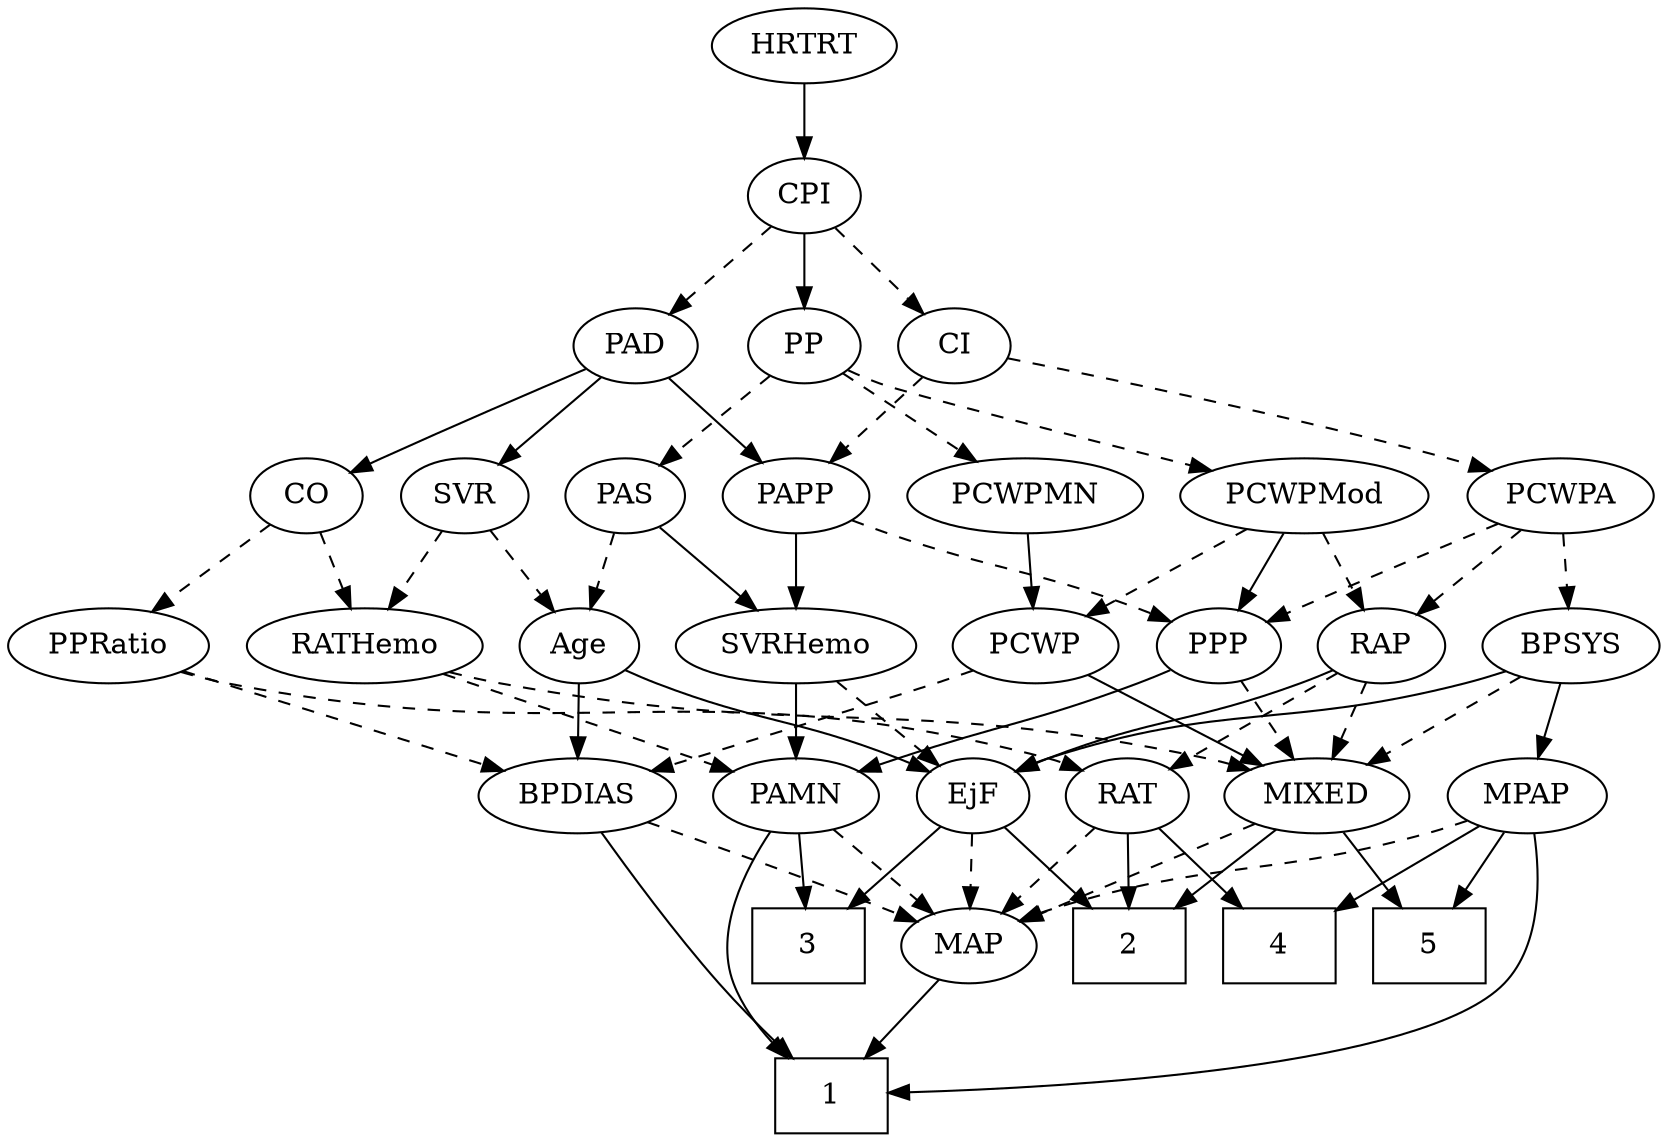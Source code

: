 strict digraph {
	graph [bb="0,0,713.7,540"];
	node [label="\N"];
	1	[height=0.5,
		pos="321,18",
		shape=box,
		width=0.75];
	2	[height=0.5,
		pos="463,90",
		shape=box,
		width=0.75];
	3	[height=0.5,
		pos="311,90",
		shape=box,
		width=0.75];
	4	[height=0.5,
		pos="535,90",
		shape=box,
		width=0.75];
	5	[height=0.5,
		pos="607,90",
		shape=box,
		width=0.75];
	Age	[height=0.5,
		pos="27,234",
		width=0.75];
	EjF	[height=0.5,
		pos="389,162",
		width=0.75];
	Age -> EjF	[pos="e,368.5,174.05 47.501,221.95 52.458,219.67 57.822,217.5 63,216 187.74,179.82 228.26,216.18 353,180 354.94,179.44 356.91,178.78 358.87,\
178.06",
		style=solid];
	BPDIAS	[height=0.5,
		pos="211,162",
		width=1.1735];
	Age -> BPDIAS	[pos="e,178.61,173.59 48.167,222.59 53.002,220.32 58.147,218.01 63,216 98.229,201.41 139.08,186.96 168.93,176.84",
		style=solid];
	EjF -> 2	[pos="e,444.91,108.11 403.98,146.83 413.58,137.75 426.31,125.71 437.48,115.14",
		style=solid];
	EjF -> 3	[pos="e,329.96,108.02 373.59,147.17 363.32,137.95 349.55,125.6 337.55,114.82",
		style=solid];
	MAP	[height=0.5,
		pos="387,90",
		width=0.84854];
	EjF -> MAP	[pos="e,387.49,108.1 388.51,143.7 388.29,135.98 388.02,126.71 387.77,118.11",
		style=dashed];
	RAP	[height=0.5,
		pos="592,234",
		width=0.77632];
	RAP -> EjF	[pos="e,410.06,173.68 570.33,222.34 565.36,220.09 560.05,217.84 555,216 498.69,195.42 481.2,200.88 425,180 423.15,179.31 421.27,178.57 \
419.39,177.79",
		style=solid];
	MIXED	[height=0.5,
		pos="547,162",
		width=1.1193];
	RAP -> MIXED	[pos="e,557.8,179.8 581.79,217.12 576.31,208.59 569.43,197.89 563.23,188.25",
		style=dashed];
	RAT	[height=0.5,
		pos="461,162",
		width=0.75827];
	RAP -> RAT	[pos="e,481.66,174.04 571.24,221.91 549.49,210.29 515.13,191.93 490.55,178.79",
		style=dashed];
	MIXED -> 2	[pos="e,483.55,108.13 528.77,145.81 517.85,136.71 503.72,124.94 491.37,114.64",
		style=solid];
	MIXED -> 5	[pos="e,592.32,108.12 560.92,144.76 568.27,136.18 577.46,125.46 585.69,115.86",
		style=solid];
	MIXED -> MAP	[pos="e,410.9,101.46 519.13,148.81 491.62,136.77 449.54,118.36 420.29,105.56",
		style=dashed];
	MPAP	[height=0.5,
		pos="640,162",
		width=0.97491];
	MPAP -> 1	[pos="e,348.21,19.176 646.66,144.05 653.18,124.33 659.91,91.919 643,72 606.85,29.408 435.28,20.985 358.41,19.363",
		style=solid];
	MPAP -> 4	[pos="e,560.65,108.1 619.51,147.34 605.17,137.78 585.7,124.8 569.05,113.7",
		style=solid];
	MPAP -> 5	[pos="e,615.22,108.45 632.18,144.41 628.43,136.45 623.84,126.72 619.61,117.76",
		style=solid];
	MPAP -> MAP	[pos="e,410.41,101.83 613.71,150.06 607.94,147.88 601.81,145.73 596,144 522.39,122.09 500.23,131.13 427,108 424.61,107.24 422.16,106.4 \
419.72,105.5",
		style=dashed];
	BPSYS	[height=0.5,
		pos="676,234",
		width=1.0471];
	BPSYS -> EjF	[pos="e,409.56,173.86 647.92,221.95 641.75,219.78 635.2,217.66 629,216 540.05,192.25 512.74,207.9 425,180 423.07,179.39 421.12,178.69 \
419.16,177.94",
		style=solid];
	BPSYS -> MIXED	[pos="e,571.71,176.41 652.04,220 631.93,209.09 602.98,193.38 580.56,181.21",
		style=dashed];
	BPSYS -> MPAP	[pos="e,648.47,179.47 667.47,216.41 663.16,208.04 657.85,197.71 653.05,188.37",
		style=solid];
	PAD	[height=0.5,
		pos="197,378",
		width=0.79437];
	CO	[height=0.5,
		pos="150,306",
		width=0.75];
	PAD -> CO	[pos="e,160.62,322.82 186.33,361.12 180.45,352.34 173.01,341.26 166.39,331.42",
		style=solid];
	SVR	[height=0.5,
		pos="77,306",
		width=0.77632];
	PAD -> SVR	[pos="e,97.056,318.7 176.64,365.13 157.22,353.79 127.76,336.61 105.9,323.86",
		style=solid];
	PAPP	[height=0.5,
		pos="417,306",
		width=0.88464];
	PAD -> PAPP	[pos="e,392.45,317.67 223.06,370.21 258.16,360.85 322.39,342.99 376,324 378.27,323.2 380.59,322.34 382.93,321.45",
		style=solid];
	RATHemo	[height=0.5,
		pos="219,234",
		width=1.3721];
	CO -> RATHemo	[pos="e,203.03,251.2 164.3,290.5 173.38,281.28 185.35,269.14 195.78,258.56",
		style=dashed];
	PPRatio	[height=0.5,
		pos="112,234",
		width=1.1013];
	CO -> PPRatio	[pos="e,121.03,251.63 141.19,288.76 136.65,280.4 131.01,270.02 125.9,260.61",
		style=dashed];
	PAS	[height=0.5,
		pos="222,306",
		width=0.75];
	PAS -> Age	[pos="e,48.082,245.63 200.92,294.37 196.08,292.12 190.91,289.87 186,288 132.75,267.78 116.25,272.22 63,252 61.158,251.3 59.281,250.55 \
57.398,249.76",
		style=dashed];
	SVRHemo	[height=0.5,
		pos="336,234",
		width=1.3902];
	PAS -> SVRHemo	[pos="e,311.8,249.86 241.34,293.13 258.27,282.73 283.23,267.4 303.27,255.1",
		style=solid];
	PAMN	[height=0.5,
		pos="308,162",
		width=1.011];
	PAMN -> 1	[pos="e,300.18,36.385 294.7,144.97 287.32,135 278.87,121.55 275,108 270.6,92.616 269.4,86.989 275,72 278.88,61.621 285.8,51.927 293.12,\
43.743",
		style=solid];
	PAMN -> 3	[pos="e,310.27,108.1 308.74,143.7 309.07,135.98 309.47,126.71 309.84,118.11",
		style=solid];
	PAMN -> MAP	[pos="e,370.7,105.44 325.14,145.81 336.24,135.98 350.84,123.04 363.07,112.21",
		style=dashed];
	RATHemo -> MIXED	[pos="e,516.83,174.15 255.33,221.61 262.47,219.58 269.94,217.61 277,216 373.61,194.02 400.88,204.03 497,180 500.35,179.16 503.79,178.2 \
507.23,177.18",
		style=dashed];
	RATHemo -> PAMN	[pos="e,289.52,177.54 238.75,217.46 251.31,207.59 267.71,194.69 281.4,183.92",
		style=dashed];
	CPI	[height=0.5,
		pos="317,450",
		width=0.75];
	CPI -> PAD	[pos="e,217.25,390.81 297.18,437.44 277.85,426.16 248.2,408.87 226.17,396.02",
		style=dashed];
	PP	[height=0.5,
		pos="317,378",
		width=0.75];
	CPI -> PP	[pos="e,317,396.1 317,431.7 317,423.98 317,414.71 317,406.11",
		style=solid];
	CI	[height=0.5,
		pos="417,378",
		width=0.75];
	CPI -> CI	[pos="e,398.94,391.64 334.88,436.49 350.28,425.7 372.74,409.98 390.28,397.7",
		style=dashed];
	RAT -> 2	[pos="e,462.51,108.1 461.49,143.7 461.71,135.98 461.98,126.71 462.23,118.11",
		style=solid];
	RAT -> 4	[pos="e,516.91,108.11 475.98,146.83 485.58,137.75 498.31,125.71 509.48,115.14",
		style=solid];
	RAT -> MAP	[pos="e,402.46,105.63 446.02,146.83 435.63,137 421.59,123.72 409.81,112.58",
		style=dashed];
	SVR -> Age	[pos="e,38.066,250.49 65.903,289.46 59.495,280.49 51.299,269.02 44.084,258.92",
		style=dashed];
	SVR -> RATHemo	[pos="e,190.86,248.87 98.567,294.37 120.64,283.49 155.36,266.37 181.86,253.31",
		style=dashed];
	PCWPMod	[height=0.5,
		pos="519,306",
		width=1.4443];
	PCWPMod -> RAP	[pos="e,577.14,249.25 535.93,288.76 545.96,279.14 558.8,266.84 569.65,256.43",
		style=dashed];
	PPP	[height=0.5,
		pos="519,234",
		width=0.75];
	PCWPMod -> PPP	[pos="e,519,252.1 519,287.7 519,279.98 519,270.71 519,262.11",
		style=solid];
	PCWP	[height=0.5,
		pos="439,234",
		width=0.97491];
	PCWPMod -> PCWP	[pos="e,455.99,249.86 500.85,289.12 489.8,279.45 475.56,266.99 463.52,256.46",
		style=dashed];
	PCWPA	[height=0.5,
		pos="631,306",
		width=1.1555];
	PCWPA -> RAP	[pos="e,601.18,251.47 621.76,288.41 617.09,280.04 611.34,269.71 606.13,260.37",
		style=dashed];
	PCWPA -> BPSYS	[pos="e,665.41,251.47 641.66,288.41 647.1,279.95 653.83,269.49 659.88,260.08",
		style=dashed];
	PCWPA -> PPP	[pos="e,538.27,247.05 608.34,290.83 590.57,279.73 565.76,264.22 546.79,252.37",
		style=dashed];
	PCWPMN	[height=0.5,
		pos="317,306",
		width=1.3902];
	PCWPMN -> PCWP	[pos="e,416.33,248 342.58,290.33 361.48,279.48 387.33,264.65 407.51,253.07",
		style=solid];
	SVRHemo -> EjF	[pos="e,377.26,178.51 348.56,216.41 355.28,207.53 363.68,196.44 371.08,186.67",
		style=dashed];
	SVRHemo -> PAMN	[pos="e,314.72,179.79 329.22,216.05 325.99,207.97 322.05,198.12 318.44,189.11",
		style=solid];
	BPDIAS -> 1	[pos="e,302.08,36.002 220.29,144.2 230.83,125.74 249.02,95.588 268,72 276.09,61.941 285.87,51.717 294.82,42.968",
		style=solid];
	BPDIAS -> MAP	[pos="e,362.94,101.37 241.35,149.47 268.98,138.91 310.86,122.72 347,108 349.18,107.11 351.43,106.19 353.69,105.25",
		style=dashed];
	MAP -> 1	[pos="e,337.15,36.127 372.68,73.811 364.34,64.967 353.63,53.607 344.12,43.525",
		style=solid];
	PP -> PAS	[pos="e,239.64,319.99 299.58,364.16 285.07,353.47 264.21,338.1 247.77,325.99",
		style=dashed];
	PP -> PCWPMod	[pos="e,483.37,319.35 340.57,368.83 373.13,357.55 432.54,336.96 473.82,322.66",
		style=dashed];
	PP -> PCWPMN	[pos="e,317,324.1 317,359.7 317,351.98 317,342.71 317,334.11",
		style=dashed];
	PPP -> MIXED	[pos="e,540.22,179.96 525.64,216.41 528.87,208.34 532.83,198.43 536.46,189.35",
		style=dashed];
	PPP -> PAMN	[pos="e,335.47,173.83 497.94,222.32 493.1,220.07 487.92,217.83 483,216 426.8,195.12 409.99,198.61 353,180 350.41,179.15 347.75,178.25 \
345.08,177.31",
		style=solid];
	PPRatio -> RAT	[pos="e,440.49,174 141.26,221.79 147.69,219.62 154.52,217.55 161,216 276.17,188.46 311.47,213.68 425,180 426.94,179.43 428.9,178.76 430.86,\
178.03",
		style=dashed];
	PPRatio -> BPDIAS	[pos="e,190.17,177.73 132.51,218.5 146.75,208.43 165.94,194.86 181.77,183.67",
		style=dashed];
	PCWP -> MIXED	[pos="e,525.13,177.18 459.82,219.5 475.94,209.06 498.5,194.43 516.63,182.68",
		style=solid];
	PCWP -> BPDIAS	[pos="e,243.1,173.77 412.17,222.13 406.53,219.99 400.6,217.84 395,216 337.23,197.02 321.25,197.45 263,180 259.67,179 256.23,177.94 252.77,\
176.86",
		style=dashed];
	CI -> PCWPA	[pos="e,599.18,317.65 440.77,369.33 472.53,359.07 530.54,340.29 580,324 583.1,322.98 586.31,321.92 589.54,320.85",
		style=dashed];
	CI -> PAPP	[pos="e,417,324.1 417,359.7 417,351.98 417,342.71 417,334.11",
		style=dashed];
	PAPP -> SVRHemo	[pos="e,354.46,250.95 400.22,290.5 389.27,281.04 374.75,268.49 362.29,257.72",
		style=solid];
	PAPP -> PPP	[pos="e,500.76,247.51 436.67,291.5 452.44,280.68 474.75,265.37 492.16,253.42",
		style=dashed];
	HRTRT	[height=0.5,
		pos="317,522",
		width=1.1013];
	HRTRT -> CPI	[pos="e,317,468.1 317,503.7 317,495.98 317,486.71 317,478.11",
		style=solid];
}
